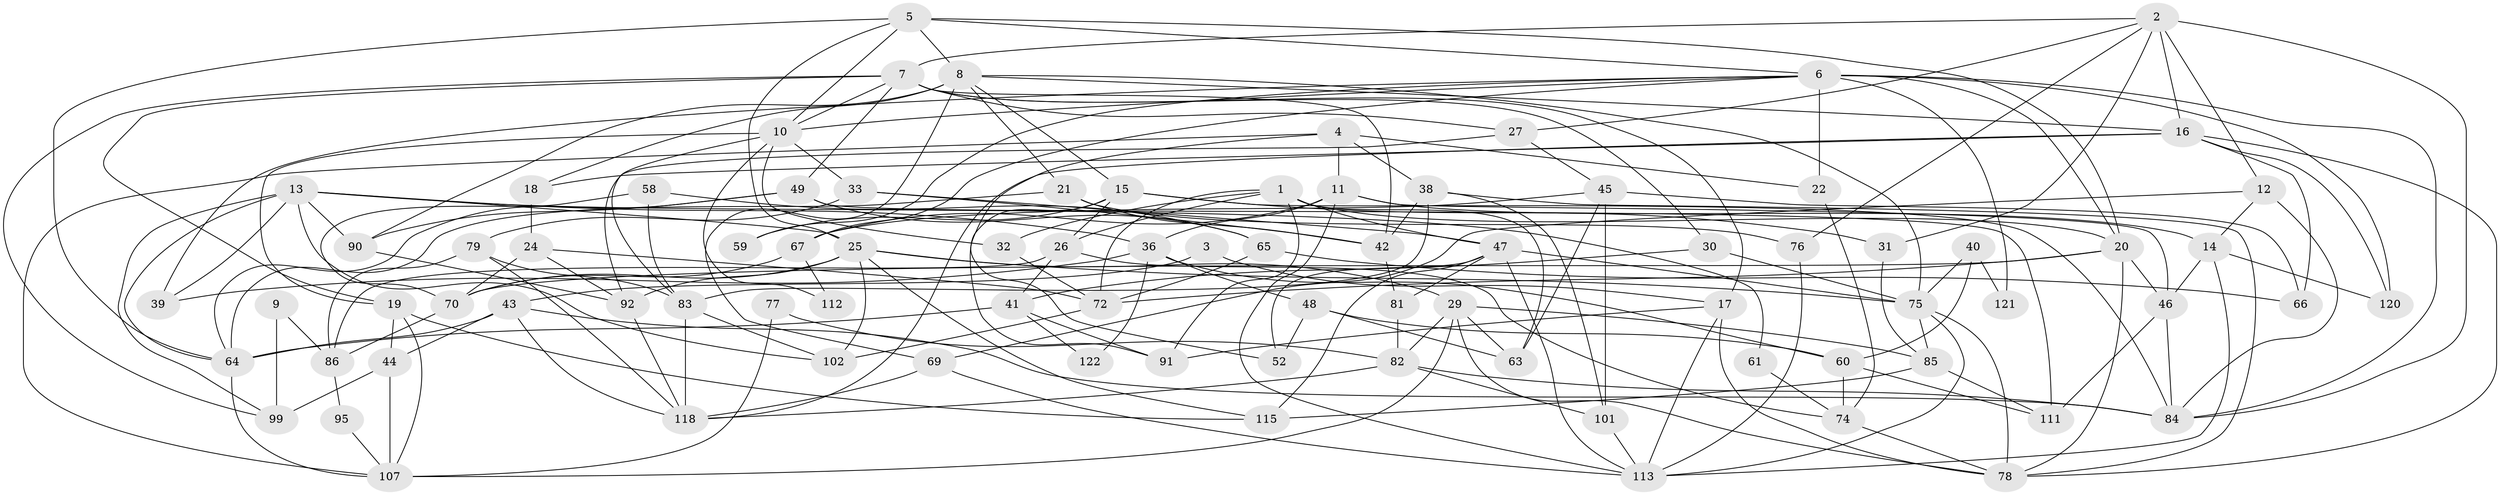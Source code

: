 // original degree distribution, {3: 0.2777777777777778, 5: 0.21428571428571427, 2: 0.10317460317460317, 6: 0.06349206349206349, 4: 0.29365079365079366, 7: 0.047619047619047616}
// Generated by graph-tools (version 1.1) at 2025/41/03/06/25 10:41:57]
// undirected, 85 vertices, 205 edges
graph export_dot {
graph [start="1"]
  node [color=gray90,style=filled];
  1 [super="+117"];
  2 [super="+105"];
  3;
  4 [super="+28"];
  5 [super="+126"];
  6 [super="+57"];
  7 [super="+100"];
  8 [super="+54"];
  9;
  10 [super="+23"];
  11 [super="+56"];
  12;
  13 [super="+37"];
  14 [super="+34"];
  15 [super="+124"];
  16 [super="+53"];
  17;
  18;
  19 [super="+97"];
  20 [super="+88"];
  21;
  22;
  24 [super="+50"];
  25 [super="+35"];
  26 [super="+55"];
  27 [super="+110"];
  29 [super="+93"];
  30;
  31;
  32;
  33 [super="+108"];
  36 [super="+109"];
  38 [super="+106"];
  39;
  40;
  41 [super="+80"];
  42;
  43 [super="+51"];
  44;
  45;
  46 [super="+98"];
  47 [super="+62"];
  48 [super="+71"];
  49 [super="+73"];
  52;
  58;
  59;
  60;
  61;
  63;
  64;
  65;
  66;
  67 [super="+68"];
  69;
  70 [super="+96"];
  72 [super="+89"];
  74;
  75 [super="+125"];
  76;
  77;
  78 [super="+116"];
  79;
  81;
  82 [super="+103"];
  83 [super="+94"];
  84 [super="+104"];
  85 [super="+87"];
  86;
  90;
  91;
  92;
  95;
  99;
  101;
  102;
  107 [super="+123"];
  111;
  112;
  113 [super="+114"];
  115;
  118 [super="+119"];
  120;
  121;
  122;
  1 -- 63;
  1 -- 47;
  1 -- 32;
  1 -- 91;
  1 -- 72;
  1 -- 26;
  1 -- 20;
  2 -- 12 [weight=2];
  2 -- 31;
  2 -- 76;
  2 -- 27;
  2 -- 84;
  2 -- 16;
  2 -- 7;
  3 -- 17;
  3 -- 43;
  4 -- 11;
  4 -- 107;
  4 -- 38;
  4 -- 22;
  4 -- 52;
  5 -- 25;
  5 -- 64;
  5 -- 6;
  5 -- 8;
  5 -- 10;
  5 -- 20;
  6 -- 20 [weight=2];
  6 -- 22;
  6 -- 39;
  6 -- 67;
  6 -- 121;
  6 -- 59;
  6 -- 120;
  6 -- 10;
  6 -- 84;
  7 -- 30;
  7 -- 42;
  7 -- 99;
  7 -- 17;
  7 -- 49;
  7 -- 19;
  7 -- 10;
  7 -- 27;
  8 -- 21;
  8 -- 18;
  8 -- 69;
  8 -- 90;
  8 -- 15;
  8 -- 75;
  8 -- 16;
  9 -- 99;
  9 -- 86;
  10 -- 83;
  10 -- 32;
  10 -- 112;
  10 -- 19;
  10 -- 33;
  11 -- 14;
  11 -- 113;
  11 -- 67;
  11 -- 36 [weight=2];
  11 -- 46;
  12 -- 69;
  12 -- 14;
  12 -- 84;
  13 -- 99;
  13 -- 64;
  13 -- 36;
  13 -- 61;
  13 -- 102;
  13 -- 39;
  13 -- 90;
  13 -- 25;
  14 -- 113;
  14 -- 120;
  14 -- 46;
  15 -- 59;
  15 -- 91;
  15 -- 31;
  15 -- 84;
  15 -- 26;
  16 -- 118;
  16 -- 18;
  16 -- 66;
  16 -- 120;
  16 -- 78;
  17 -- 91;
  17 -- 113;
  17 -- 78;
  18 -- 24;
  19 -- 107;
  19 -- 115;
  19 -- 44;
  20 -- 70 [weight=2];
  20 -- 78;
  20 -- 72;
  20 -- 46;
  21 -- 76;
  21 -- 64;
  21 -- 42;
  22 -- 74;
  24 -- 92;
  24 -- 70 [weight=2];
  24 -- 72;
  25 -- 92;
  25 -- 115;
  25 -- 29;
  25 -- 70;
  25 -- 102;
  25 -- 75;
  26 -- 74;
  26 -- 86;
  26 -- 41;
  27 -- 92;
  27 -- 45;
  29 -- 63;
  29 -- 78;
  29 -- 82;
  29 -- 85;
  29 -- 107;
  30 -- 41;
  30 -- 75;
  31 -- 85;
  32 -- 72;
  33 -- 42;
  33 -- 47;
  33 -- 79;
  36 -- 60;
  36 -- 48;
  36 -- 39;
  36 -- 122;
  38 -- 78;
  38 -- 42;
  38 -- 83;
  38 -- 101;
  40 -- 60;
  40 -- 121;
  40 -- 75;
  41 -- 91;
  41 -- 122;
  41 -- 64;
  42 -- 81;
  43 -- 84;
  43 -- 64;
  43 -- 44;
  43 -- 118;
  44 -- 99;
  44 -- 107;
  45 -- 66;
  45 -- 63;
  45 -- 101;
  45 -- 67;
  46 -- 84;
  46 -- 111;
  47 -- 75;
  47 -- 113;
  47 -- 81;
  47 -- 52;
  47 -- 115;
  48 -- 52;
  48 -- 60;
  48 -- 63;
  49 -- 111;
  49 -- 65;
  49 -- 64;
  49 -- 90;
  58 -- 70;
  58 -- 65;
  58 -- 83;
  60 -- 111;
  60 -- 74;
  61 -- 74;
  64 -- 107;
  65 -- 72;
  65 -- 66;
  67 -- 112;
  67 -- 70;
  69 -- 113;
  69 -- 118;
  70 -- 86;
  72 -- 102;
  74 -- 78;
  75 -- 113;
  75 -- 78;
  75 -- 85;
  76 -- 113;
  77 -- 107;
  77 -- 82;
  79 -- 83;
  79 -- 86;
  79 -- 118;
  81 -- 82;
  82 -- 118;
  82 -- 101;
  82 -- 84;
  83 -- 102;
  83 -- 118;
  85 -- 111;
  85 -- 115;
  86 -- 95;
  90 -- 92;
  92 -- 118;
  95 -- 107;
  101 -- 113;
}
